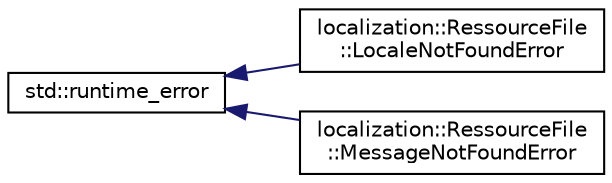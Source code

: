 digraph "Graphical Class Hierarchy"
{
 // LATEX_PDF_SIZE
  edge [fontname="Helvetica",fontsize="10",labelfontname="Helvetica",labelfontsize="10"];
  node [fontname="Helvetica",fontsize="10",shape=record];
  rankdir="LR";
  Node0 [label="std::runtime_error",height=0.2,width=0.4,color="black", fillcolor="white", style="filled",URL="/home/runner/work/Bomberman-Global-Offensive/Bomberman-Global-Offensive/doc/external/cppreference-doxygen-web.tag.xml$cpp/error/runtime_error.html",tooltip=" "];
  Node0 -> Node1 [dir="back",color="midnightblue",fontsize="10",style="solid",fontname="Helvetica"];
  Node1 [label="localization::RessourceFile\l::LocaleNotFoundError",height=0.2,width=0.4,color="black", fillcolor="white", style="filled",URL="$classlocalization_1_1_ressource_file_1_1_locale_not_found_error.html",tooltip="Exception thrown when the locale file can't be found."];
  Node0 -> Node2 [dir="back",color="midnightblue",fontsize="10",style="solid",fontname="Helvetica"];
  Node2 [label="localization::RessourceFile\l::MessageNotFoundError",height=0.2,width=0.4,color="black", fillcolor="white", style="filled",URL="$classlocalization_1_1_ressource_file_1_1_message_not_found_error.html",tooltip="Exception thrown when a message in a locale can't be found."];
}
